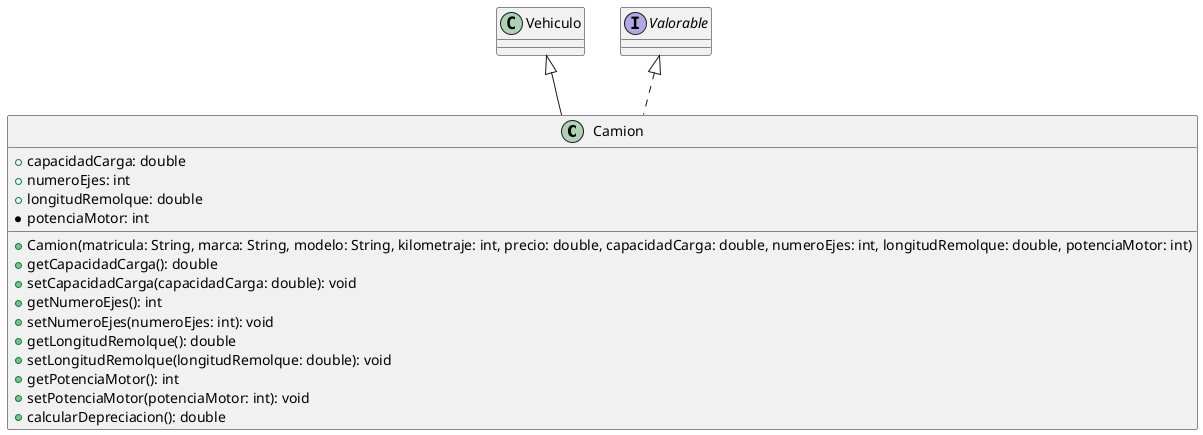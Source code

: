 @startuml
class Camion extends Vehiculo implements Valorable {
  + capacidadCarga: double
  + numeroEjes: int
  + longitudRemolque: double
  * potenciaMotor: int
  + Camion(matricula: String, marca: String, modelo: String, kilometraje: int, precio: double, capacidadCarga: double, numeroEjes: int, longitudRemolque: double, potenciaMotor: int)
  + getCapacidadCarga(): double
  + setCapacidadCarga(capacidadCarga: double): void
  + getNumeroEjes(): int
  + setNumeroEjes(numeroEjes: int): void
  + getLongitudRemolque(): double
  + setLongitudRemolque(longitudRemolque: double): void
  + getPotenciaMotor(): int
  + setPotenciaMotor(potenciaMotor: int): void
  + calcularDepreciacion(): double
}
@enduml
